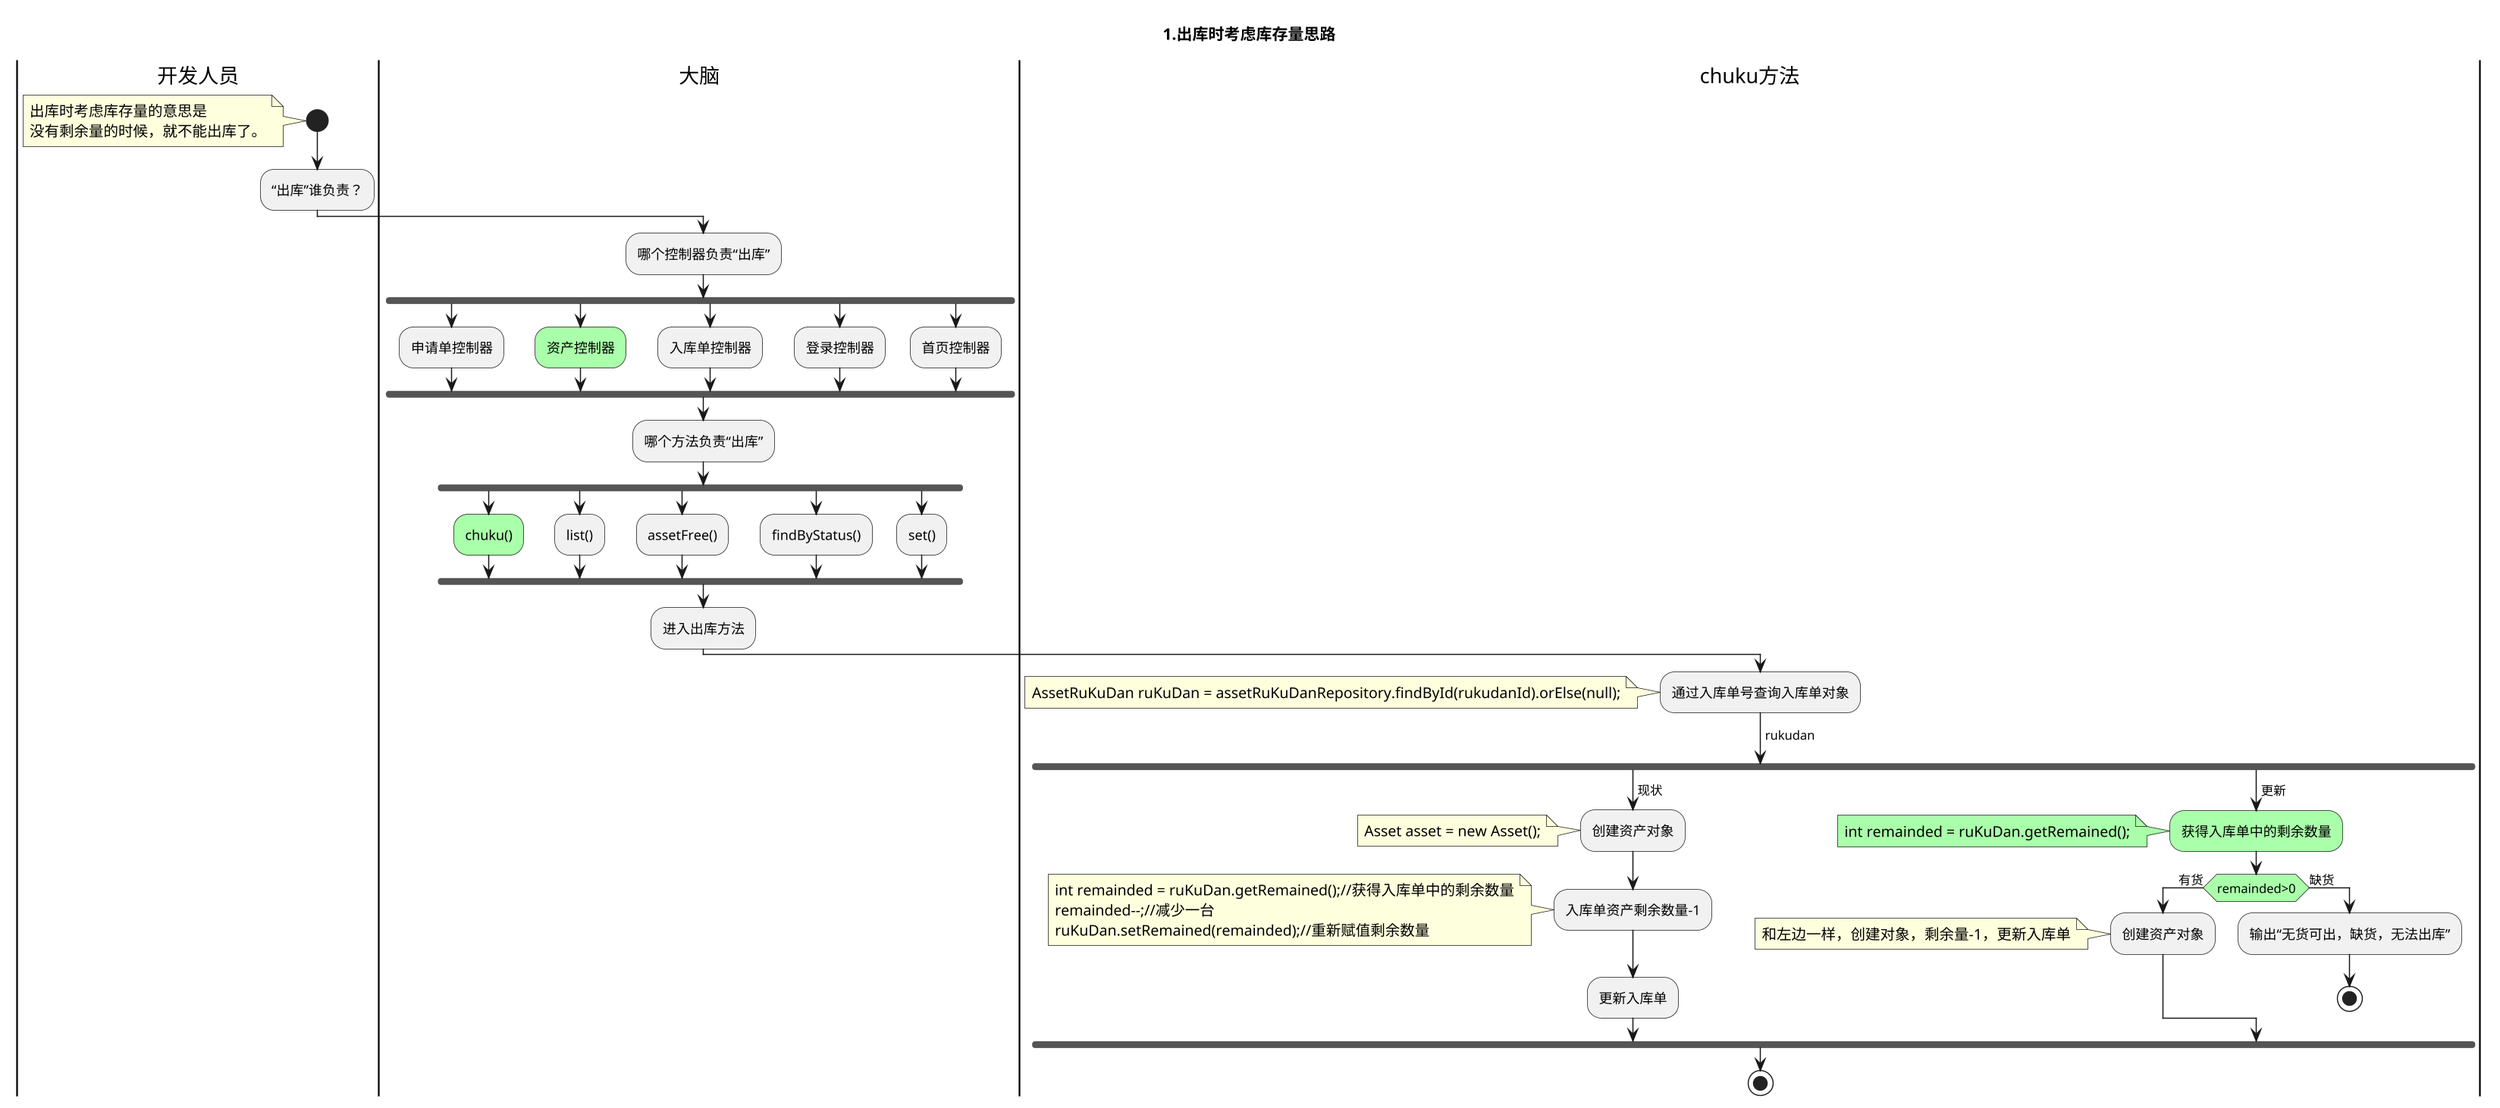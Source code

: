 @startuml
scale 1.5
title 1.出库时考虑库存量思路
|开发人员|
start
note
出库时考虑库存量的意思是
没有剩余量的时候，就不能出库了。
end note
:“出库”谁负责？;

    |大脑|
    :哪个控制器负责“出库”;
    fork
    :申请单控制器;
    fork again
    #afa:资产控制器;
    fork again
    :入库单控制器;
    fork again
    :登录控制器;
    fork again
    :首页控制器;
    end fork
    :哪个方法负责“出库”;
    fork
    #afa:chuku();
    fork again
    :list();
    fork again
    :assetFree();
    fork again
    :findByStatus();
    fork again
    :set();
    end fork
    :进入出库方法;
        |chuku方法|
        :通过入库单号查询入库单对象;
        note left:AssetRuKuDan ruKuDan = assetRuKuDanRepository.findById(rukudanId).orElse(null);
        ->rukudan;
        fork
        ->现状;
        :创建资产对象;
        note left:Asset asset = new Asset();
        :入库单资产剩余数量-1;
        note
        int remainded = ruKuDan.getRemained();//获得入库单中的剩余数量
        remainded--;//减少一台
        ruKuDan.setRemained(remainded);//重新赋值剩余数量
        end note
        :更新入库单;
        fork again
        ->更新;
        #afa:获得入库单中的剩余数量;
        note left #afa:int remainded = ruKuDan.getRemained();
        #afa:if (remainded>0) then (有货)
        :创建资产对象;
        note left:和左边一样，创建对象，剩余量-1，更新入库单
        else (缺货)
        :输出“无货可出，缺货，无法出库”;
        stop
        endif
        end fork
stop
@enduml